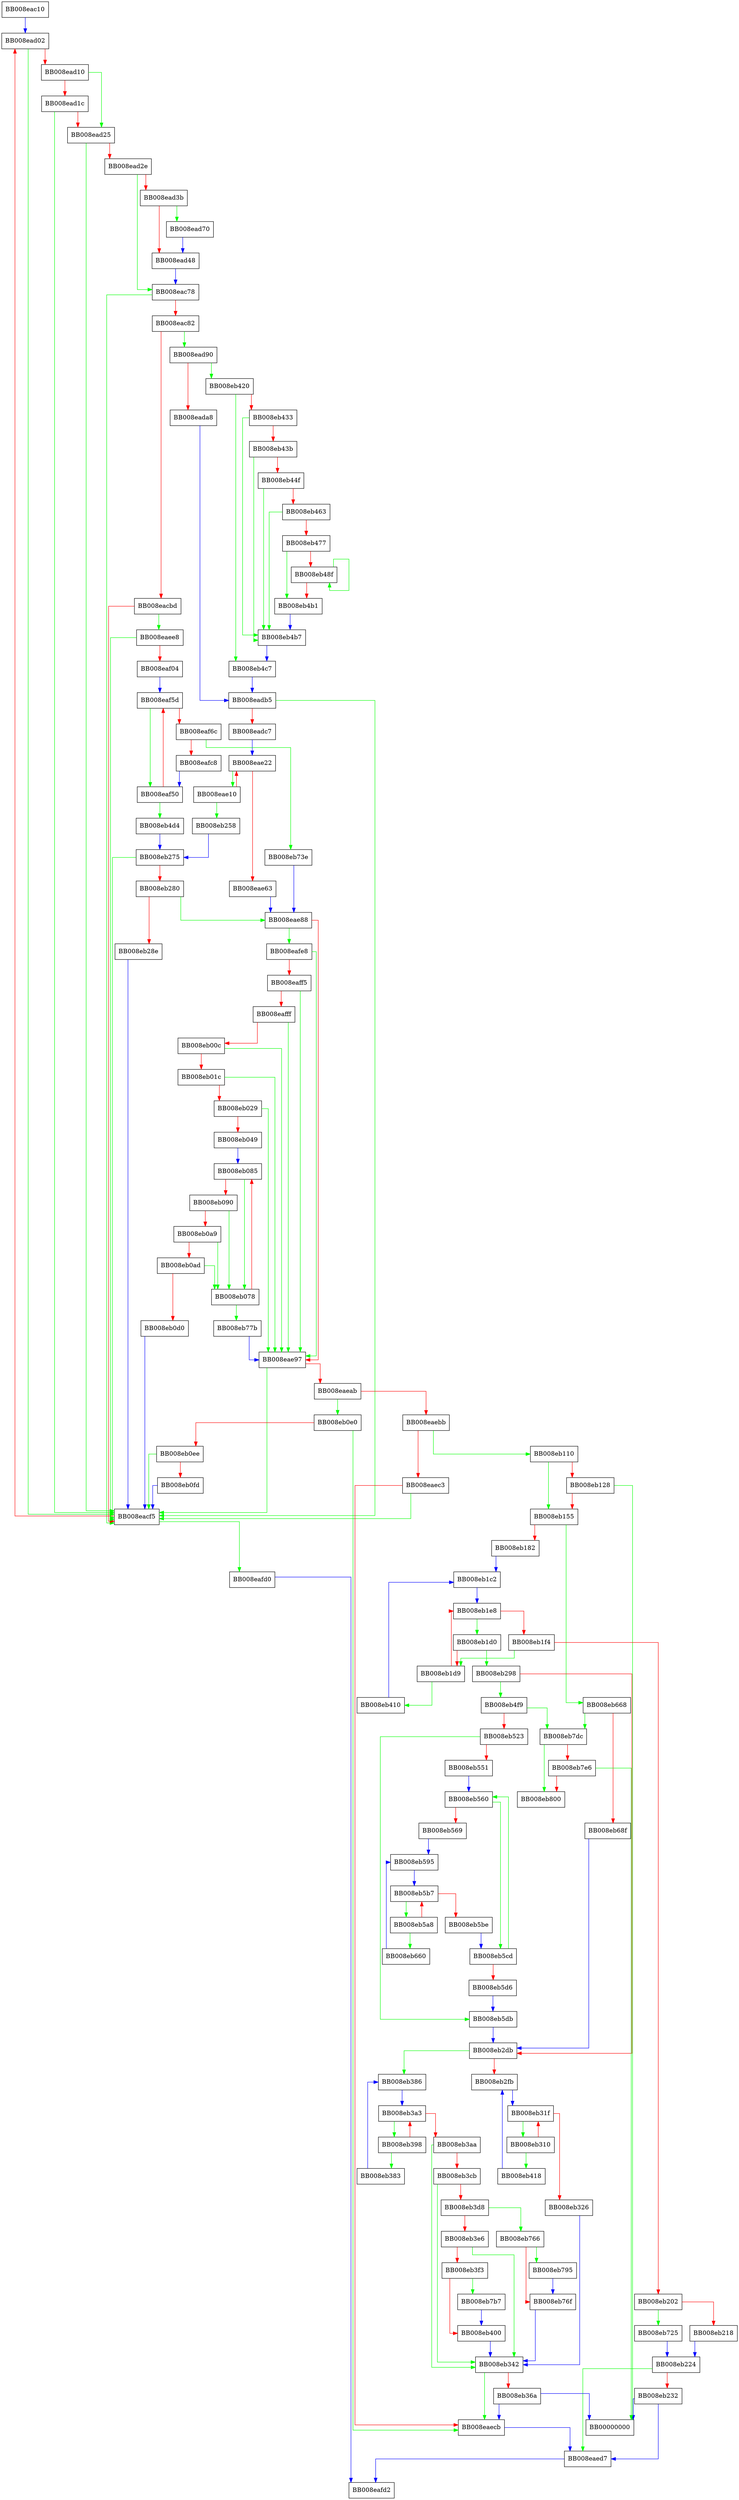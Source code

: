 digraph do_lookup_x {
  node [shape="box"];
  graph [splines=ortho];
  BB008eac10 -> BB008ead02 [color="blue"];
  BB008eac78 -> BB008eacf5 [color="green"];
  BB008eac78 -> BB008eac82 [color="red"];
  BB008eac82 -> BB008ead90 [color="green"];
  BB008eac82 -> BB008eacbd [color="red"];
  BB008eacbd -> BB008eaee8 [color="green"];
  BB008eacbd -> BB008eacf5 [color="red"];
  BB008eacf5 -> BB008eafd0 [color="green"];
  BB008eacf5 -> BB008ead02 [color="red"];
  BB008ead02 -> BB008eacf5 [color="green"];
  BB008ead02 -> BB008ead10 [color="red"];
  BB008ead10 -> BB008ead25 [color="green"];
  BB008ead10 -> BB008ead1c [color="red"];
  BB008ead1c -> BB008eacf5 [color="green"];
  BB008ead1c -> BB008ead25 [color="red"];
  BB008ead25 -> BB008eacf5 [color="green"];
  BB008ead25 -> BB008ead2e [color="red"];
  BB008ead2e -> BB008eac78 [color="green"];
  BB008ead2e -> BB008ead3b [color="red"];
  BB008ead3b -> BB008ead70 [color="green"];
  BB008ead3b -> BB008ead48 [color="red"];
  BB008ead48 -> BB008eac78 [color="blue"];
  BB008ead70 -> BB008ead48 [color="blue"];
  BB008ead90 -> BB008eb420 [color="green"];
  BB008ead90 -> BB008eada8 [color="red"];
  BB008eada8 -> BB008eadb5 [color="blue"];
  BB008eadb5 -> BB008eacf5 [color="green"];
  BB008eadb5 -> BB008eadc7 [color="red"];
  BB008eadc7 -> BB008eae22 [color="blue"];
  BB008eae10 -> BB008eb258 [color="green"];
  BB008eae10 -> BB008eae22 [color="red"];
  BB008eae22 -> BB008eae10 [color="green"];
  BB008eae22 -> BB008eae63 [color="red"];
  BB008eae63 -> BB008eae88 [color="blue"];
  BB008eae88 -> BB008eafe8 [color="green"];
  BB008eae88 -> BB008eae97 [color="red"];
  BB008eae97 -> BB008eacf5 [color="green"];
  BB008eae97 -> BB008eaeab [color="red"];
  BB008eaeab -> BB008eb0e0 [color="green"];
  BB008eaeab -> BB008eaebb [color="red"];
  BB008eaebb -> BB008eb110 [color="green"];
  BB008eaebb -> BB008eaec3 [color="red"];
  BB008eaec3 -> BB008eacf5 [color="green"];
  BB008eaec3 -> BB008eaecb [color="red"];
  BB008eaecb -> BB008eaed7 [color="blue"];
  BB008eaed7 -> BB008eafd2 [color="blue"];
  BB008eaee8 -> BB008eacf5 [color="green"];
  BB008eaee8 -> BB008eaf04 [color="red"];
  BB008eaf04 -> BB008eaf5d [color="blue"];
  BB008eaf50 -> BB008eb4d4 [color="green"];
  BB008eaf50 -> BB008eaf5d [color="red"];
  BB008eaf5d -> BB008eaf50 [color="green"];
  BB008eaf5d -> BB008eaf6c [color="red"];
  BB008eaf6c -> BB008eb73e [color="green"];
  BB008eaf6c -> BB008eafc8 [color="red"];
  BB008eafc8 -> BB008eaf50 [color="blue"];
  BB008eafd0 -> BB008eafd2 [color="blue"];
  BB008eafe8 -> BB008eae97 [color="green"];
  BB008eafe8 -> BB008eaff5 [color="red"];
  BB008eaff5 -> BB008eae97 [color="green"];
  BB008eaff5 -> BB008eafff [color="red"];
  BB008eafff -> BB008eae97 [color="green"];
  BB008eafff -> BB008eb00c [color="red"];
  BB008eb00c -> BB008eae97 [color="green"];
  BB008eb00c -> BB008eb01c [color="red"];
  BB008eb01c -> BB008eae97 [color="green"];
  BB008eb01c -> BB008eb029 [color="red"];
  BB008eb029 -> BB008eae97 [color="green"];
  BB008eb029 -> BB008eb049 [color="red"];
  BB008eb049 -> BB008eb085 [color="blue"];
  BB008eb078 -> BB008eb77b [color="green"];
  BB008eb078 -> BB008eb085 [color="red"];
  BB008eb085 -> BB008eb078 [color="green"];
  BB008eb085 -> BB008eb090 [color="red"];
  BB008eb090 -> BB008eb078 [color="green"];
  BB008eb090 -> BB008eb0a9 [color="red"];
  BB008eb0a9 -> BB008eb078 [color="green"];
  BB008eb0a9 -> BB008eb0ad [color="red"];
  BB008eb0ad -> BB008eb078 [color="green"];
  BB008eb0ad -> BB008eb0d0 [color="red"];
  BB008eb0d0 -> BB008eacf5 [color="blue"];
  BB008eb0e0 -> BB008eaecb [color="green"];
  BB008eb0e0 -> BB008eb0ee [color="red"];
  BB008eb0ee -> BB008eacf5 [color="green"];
  BB008eb0ee -> BB008eb0fd [color="red"];
  BB008eb0fd -> BB008eacf5 [color="blue"];
  BB008eb110 -> BB008eb155 [color="green"];
  BB008eb110 -> BB008eb128 [color="red"];
  BB008eb128 -> BB00000000 [color="green"];
  BB008eb128 -> BB008eb155 [color="red"];
  BB008eb155 -> BB008eb668 [color="green"];
  BB008eb155 -> BB008eb182 [color="red"];
  BB008eb182 -> BB008eb1c2 [color="blue"];
  BB008eb1c2 -> BB008eb1e8 [color="blue"];
  BB008eb1d0 -> BB008eb298 [color="green"];
  BB008eb1d0 -> BB008eb1d9 [color="red"];
  BB008eb1d9 -> BB008eb410 [color="green"];
  BB008eb1d9 -> BB008eb1e8 [color="red"];
  BB008eb1e8 -> BB008eb1d0 [color="green"];
  BB008eb1e8 -> BB008eb1f4 [color="red"];
  BB008eb1f4 -> BB008eb1d9 [color="green"];
  BB008eb1f4 -> BB008eb202 [color="red"];
  BB008eb202 -> BB008eb725 [color="green"];
  BB008eb202 -> BB008eb218 [color="red"];
  BB008eb218 -> BB008eb224 [color="blue"];
  BB008eb224 -> BB008eaed7 [color="green"];
  BB008eb224 -> BB008eb232 [color="red"];
  BB008eb232 -> BB00000000 [color="blue"];
  BB008eb232 -> BB008eaed7 [color="blue"];
  BB008eb258 -> BB008eb275 [color="blue"];
  BB008eb275 -> BB008eacf5 [color="green"];
  BB008eb275 -> BB008eb280 [color="red"];
  BB008eb280 -> BB008eae88 [color="green"];
  BB008eb280 -> BB008eb28e [color="red"];
  BB008eb28e -> BB008eacf5 [color="blue"];
  BB008eb298 -> BB008eb4f9 [color="green"];
  BB008eb298 -> BB008eb2db [color="red"];
  BB008eb2db -> BB008eb386 [color="green"];
  BB008eb2db -> BB008eb2fb [color="red"];
  BB008eb2fb -> BB008eb31f [color="blue"];
  BB008eb310 -> BB008eb418 [color="green"];
  BB008eb310 -> BB008eb31f [color="red"];
  BB008eb31f -> BB008eb310 [color="green"];
  BB008eb31f -> BB008eb326 [color="red"];
  BB008eb326 -> BB008eb342 [color="blue"];
  BB008eb342 -> BB008eaecb [color="green"];
  BB008eb342 -> BB008eb36a [color="red"];
  BB008eb36a -> BB00000000 [color="blue"];
  BB008eb36a -> BB008eaecb [color="blue"];
  BB008eb383 -> BB008eb386 [color="blue"];
  BB008eb386 -> BB008eb3a3 [color="blue"];
  BB008eb398 -> BB008eb383 [color="green"];
  BB008eb398 -> BB008eb3a3 [color="red"];
  BB008eb3a3 -> BB008eb398 [color="green"];
  BB008eb3a3 -> BB008eb3aa [color="red"];
  BB008eb3aa -> BB008eb342 [color="green"];
  BB008eb3aa -> BB008eb3cb [color="red"];
  BB008eb3cb -> BB008eb342 [color="green"];
  BB008eb3cb -> BB008eb3d8 [color="red"];
  BB008eb3d8 -> BB008eb766 [color="green"];
  BB008eb3d8 -> BB008eb3e6 [color="red"];
  BB008eb3e6 -> BB008eb342 [color="green"];
  BB008eb3e6 -> BB008eb3f3 [color="red"];
  BB008eb3f3 -> BB008eb7b7 [color="green"];
  BB008eb3f3 -> BB008eb400 [color="red"];
  BB008eb400 -> BB008eb342 [color="blue"];
  BB008eb410 -> BB008eb1c2 [color="blue"];
  BB008eb418 -> BB008eb2fb [color="blue"];
  BB008eb420 -> BB008eb4c7 [color="green"];
  BB008eb420 -> BB008eb433 [color="red"];
  BB008eb433 -> BB008eb4b7 [color="green"];
  BB008eb433 -> BB008eb43b [color="red"];
  BB008eb43b -> BB008eb4b7 [color="green"];
  BB008eb43b -> BB008eb44f [color="red"];
  BB008eb44f -> BB008eb4b7 [color="green"];
  BB008eb44f -> BB008eb463 [color="red"];
  BB008eb463 -> BB008eb4b7 [color="green"];
  BB008eb463 -> BB008eb477 [color="red"];
  BB008eb477 -> BB008eb4b1 [color="green"];
  BB008eb477 -> BB008eb48f [color="red"];
  BB008eb48f -> BB008eb48f [color="green"];
  BB008eb48f -> BB008eb4b1 [color="red"];
  BB008eb4b1 -> BB008eb4b7 [color="blue"];
  BB008eb4b7 -> BB008eb4c7 [color="blue"];
  BB008eb4c7 -> BB008eadb5 [color="blue"];
  BB008eb4d4 -> BB008eb275 [color="blue"];
  BB008eb4f9 -> BB008eb7dc [color="green"];
  BB008eb4f9 -> BB008eb523 [color="red"];
  BB008eb523 -> BB008eb5db [color="green"];
  BB008eb523 -> BB008eb551 [color="red"];
  BB008eb551 -> BB008eb560 [color="blue"];
  BB008eb560 -> BB008eb5cd [color="green"];
  BB008eb560 -> BB008eb569 [color="red"];
  BB008eb569 -> BB008eb595 [color="blue"];
  BB008eb595 -> BB008eb5b7 [color="blue"];
  BB008eb5a8 -> BB008eb660 [color="green"];
  BB008eb5a8 -> BB008eb5b7 [color="red"];
  BB008eb5b7 -> BB008eb5a8 [color="green"];
  BB008eb5b7 -> BB008eb5be [color="red"];
  BB008eb5be -> BB008eb5cd [color="blue"];
  BB008eb5cd -> BB008eb560 [color="green"];
  BB008eb5cd -> BB008eb5d6 [color="red"];
  BB008eb5d6 -> BB008eb5db [color="blue"];
  BB008eb5db -> BB008eb2db [color="blue"];
  BB008eb660 -> BB008eb595 [color="blue"];
  BB008eb668 -> BB008eb7dc [color="green"];
  BB008eb668 -> BB008eb68f [color="red"];
  BB008eb68f -> BB008eb2db [color="blue"];
  BB008eb725 -> BB008eb224 [color="blue"];
  BB008eb73e -> BB008eae88 [color="blue"];
  BB008eb766 -> BB008eb795 [color="green"];
  BB008eb766 -> BB008eb76f [color="red"];
  BB008eb76f -> BB008eb342 [color="blue"];
  BB008eb77b -> BB008eae97 [color="blue"];
  BB008eb795 -> BB008eb76f [color="blue"];
  BB008eb7b7 -> BB008eb400 [color="blue"];
  BB008eb7dc -> BB008eb800 [color="green"];
  BB008eb7dc -> BB008eb7e6 [color="red"];
  BB008eb7e6 -> BB00000000 [color="green"];
  BB008eb7e6 -> BB008eb800 [color="red"];
}